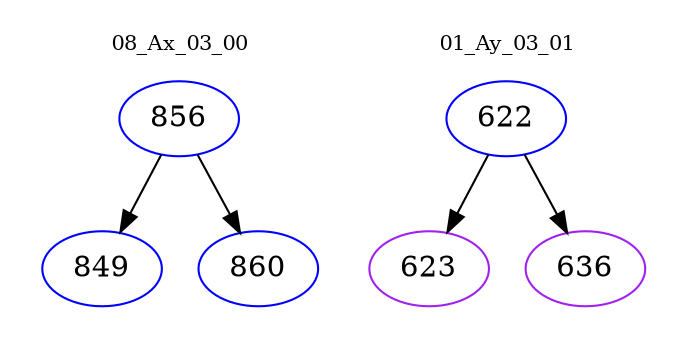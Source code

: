 digraph{
subgraph cluster_0 {
color = white
label = "08_Ax_03_00";
fontsize=10;
T0_856 [label="856", color="blue"]
T0_856 -> T0_849 [color="black"]
T0_849 [label="849", color="blue"]
T0_856 -> T0_860 [color="black"]
T0_860 [label="860", color="blue"]
}
subgraph cluster_1 {
color = white
label = "01_Ay_03_01";
fontsize=10;
T1_622 [label="622", color="blue"]
T1_622 -> T1_623 [color="black"]
T1_623 [label="623", color="purple"]
T1_622 -> T1_636 [color="black"]
T1_636 [label="636", color="purple"]
}
}
